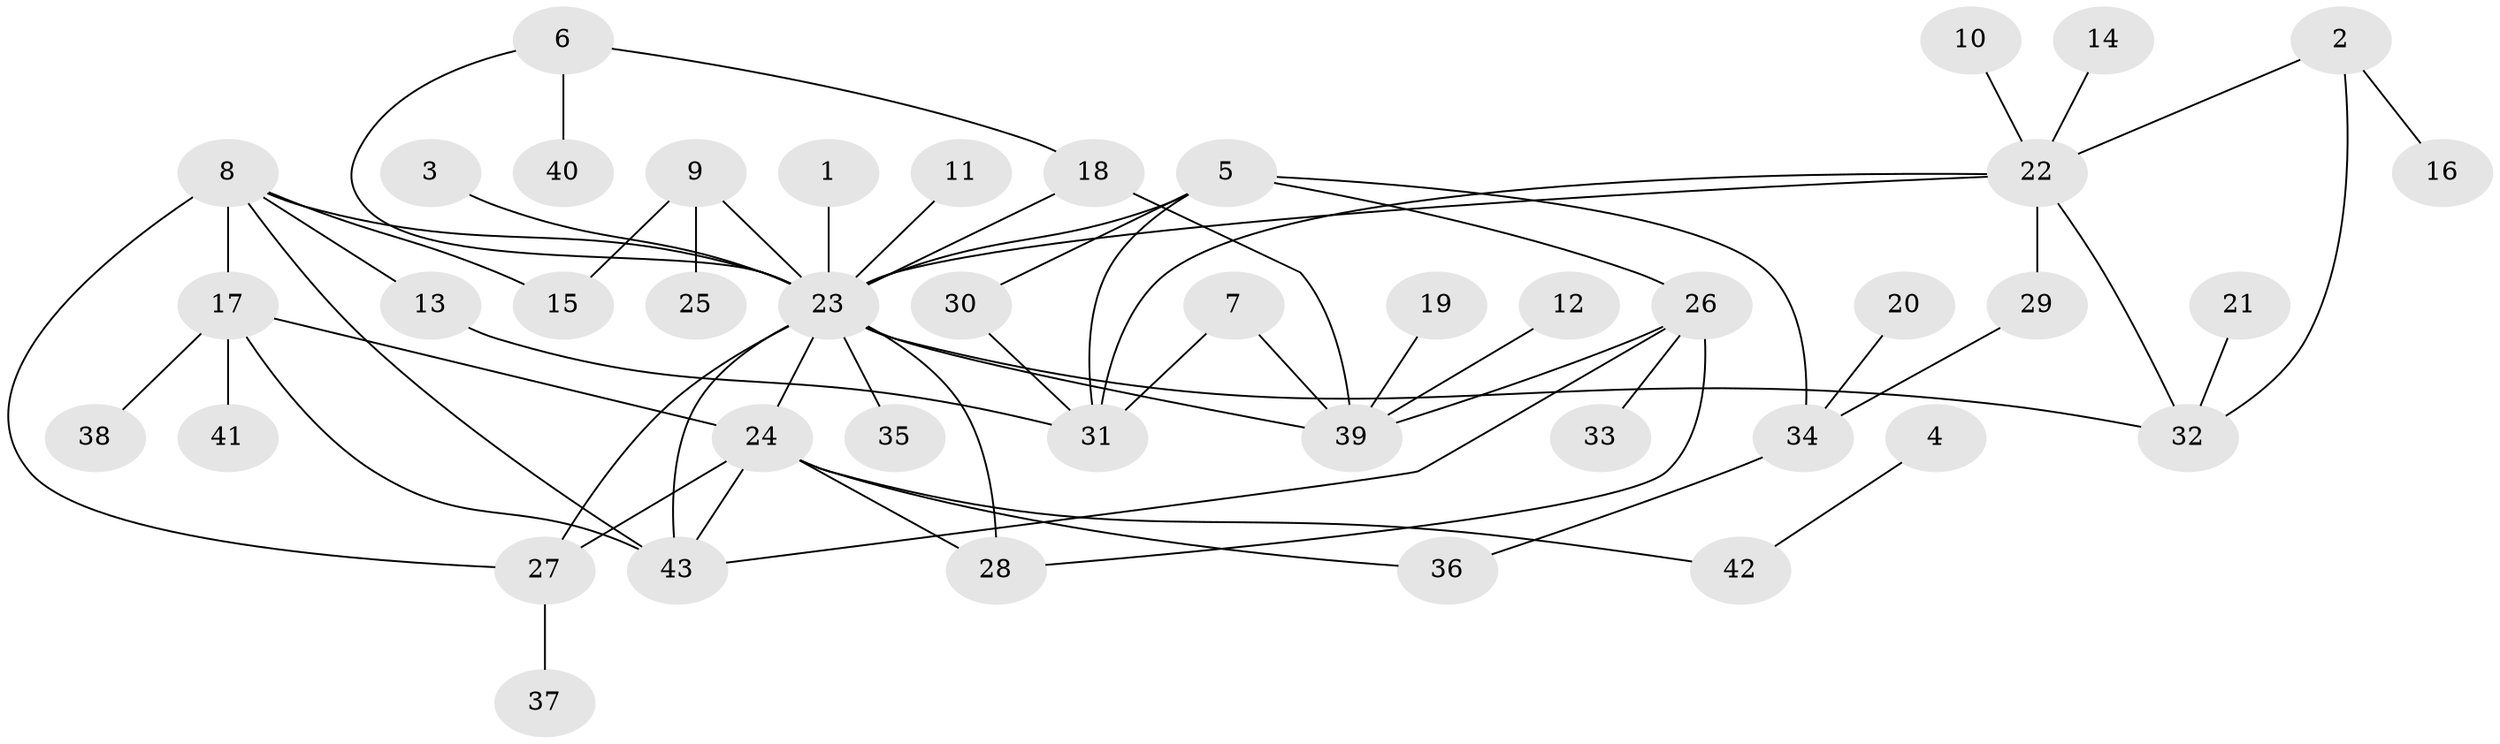 // original degree distribution, {9: 0.011764705882352941, 20: 0.011764705882352941, 6: 0.08235294117647059, 8: 0.023529411764705882, 3: 0.047058823529411764, 5: 0.03529411764705882, 4: 0.058823529411764705, 1: 0.49411764705882355, 2: 0.23529411764705882}
// Generated by graph-tools (version 1.1) at 2025/01/03/09/25 03:01:52]
// undirected, 43 vertices, 63 edges
graph export_dot {
graph [start="1"]
  node [color=gray90,style=filled];
  1;
  2;
  3;
  4;
  5;
  6;
  7;
  8;
  9;
  10;
  11;
  12;
  13;
  14;
  15;
  16;
  17;
  18;
  19;
  20;
  21;
  22;
  23;
  24;
  25;
  26;
  27;
  28;
  29;
  30;
  31;
  32;
  33;
  34;
  35;
  36;
  37;
  38;
  39;
  40;
  41;
  42;
  43;
  1 -- 23 [weight=1.0];
  2 -- 16 [weight=1.0];
  2 -- 22 [weight=1.0];
  2 -- 32 [weight=1.0];
  3 -- 23 [weight=1.0];
  4 -- 42 [weight=1.0];
  5 -- 23 [weight=1.0];
  5 -- 26 [weight=1.0];
  5 -- 30 [weight=1.0];
  5 -- 31 [weight=1.0];
  5 -- 34 [weight=1.0];
  6 -- 18 [weight=1.0];
  6 -- 23 [weight=1.0];
  6 -- 40 [weight=1.0];
  7 -- 31 [weight=1.0];
  7 -- 39 [weight=1.0];
  8 -- 13 [weight=1.0];
  8 -- 15 [weight=1.0];
  8 -- 17 [weight=1.0];
  8 -- 23 [weight=1.0];
  8 -- 27 [weight=1.0];
  8 -- 43 [weight=1.0];
  9 -- 15 [weight=1.0];
  9 -- 23 [weight=1.0];
  9 -- 25 [weight=1.0];
  10 -- 22 [weight=1.0];
  11 -- 23 [weight=1.0];
  12 -- 39 [weight=1.0];
  13 -- 31 [weight=1.0];
  14 -- 22 [weight=1.0];
  17 -- 24 [weight=1.0];
  17 -- 38 [weight=1.0];
  17 -- 41 [weight=1.0];
  17 -- 43 [weight=1.0];
  18 -- 23 [weight=2.0];
  18 -- 39 [weight=1.0];
  19 -- 39 [weight=1.0];
  20 -- 34 [weight=1.0];
  21 -- 32 [weight=1.0];
  22 -- 23 [weight=1.0];
  22 -- 29 [weight=1.0];
  22 -- 31 [weight=1.0];
  22 -- 32 [weight=1.0];
  23 -- 24 [weight=1.0];
  23 -- 27 [weight=1.0];
  23 -- 28 [weight=1.0];
  23 -- 32 [weight=1.0];
  23 -- 35 [weight=1.0];
  23 -- 39 [weight=1.0];
  23 -- 43 [weight=1.0];
  24 -- 27 [weight=1.0];
  24 -- 28 [weight=1.0];
  24 -- 36 [weight=1.0];
  24 -- 42 [weight=1.0];
  24 -- 43 [weight=1.0];
  26 -- 28 [weight=1.0];
  26 -- 33 [weight=1.0];
  26 -- 39 [weight=1.0];
  26 -- 43 [weight=1.0];
  27 -- 37 [weight=1.0];
  29 -- 34 [weight=1.0];
  30 -- 31 [weight=1.0];
  34 -- 36 [weight=1.0];
}
